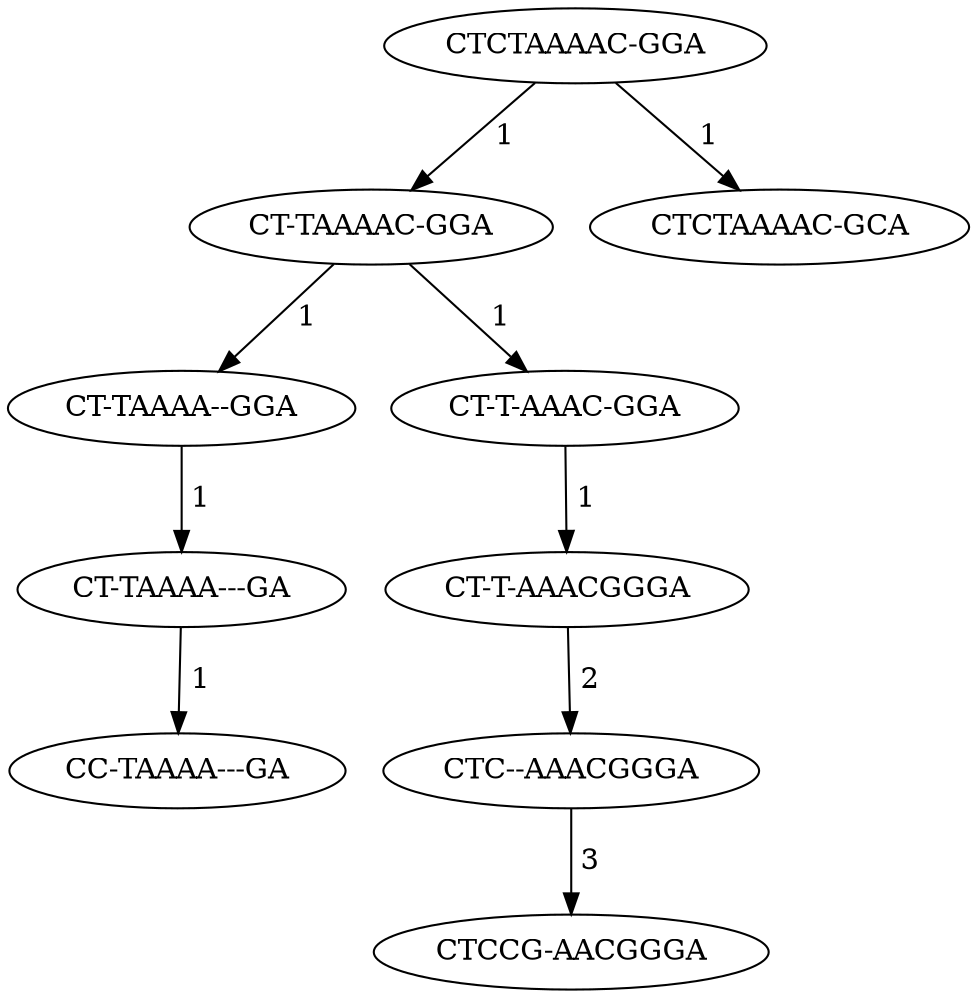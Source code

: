 digraph mutation {
"CTCTAAAAC-GGA" -> "CT-TAAAAC-GGA" [label=" 1"];
// CTCTAAAACGGA CTTAAAACGGA 1
"CTCTAAAAC-GGA" -> "CTCTAAAAC-GCA" [label=" 1"];
// CTCTAAAACGGA CTCTAAAACGCA 1
"CT-TAAAAC-GGA" -> "CT-TAAAA--GGA" [label=" 1"];
// CTTAAAACGGA CTTAAAAGGA 1
"CT-TAAAAC-GGA" -> "CT-T-AAAC-GGA" [label=" 1"];
// CTTAAAACGGA CTTAAACGGA 1
"CT-TAAAA--GGA" -> "CT-TAAAA---GA" [label=" 1"];
// CTTAAAAGGA CTTAAAAGA 1
"CT-T-AAAC-GGA" -> "CT-T-AAACGGGA" [label=" 1"];
// CTTAAACGGA CTTAAACGGGA 1
"CT-TAAAA---GA" -> "CC-TAAAA---GA" [label=" 1"];
// CTTAAAAGA CCTAAAAGA 1
"CT-T-AAACGGGA" -> "CTC--AAACGGGA" [label=" 2"];
// CTTAAACGGGA CTCAAACGGGA 2
"CTC--AAACGGGA" -> "CTCCG-AACGGGA" [label=" 3"];
// CTCAAACGGGA CTCCGAACGGGA 3
}

